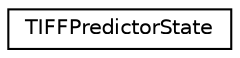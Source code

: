 digraph "Graphical Class Hierarchy"
{
  edge [fontname="Helvetica",fontsize="10",labelfontname="Helvetica",labelfontsize="10"];
  node [fontname="Helvetica",fontsize="10",shape=record];
  rankdir="LR";
  Node1 [label="TIFFPredictorState",height=0.2,width=0.4,color="black", fillcolor="white", style="filled",URL="$struct_t_i_f_f_predictor_state.html"];
}
